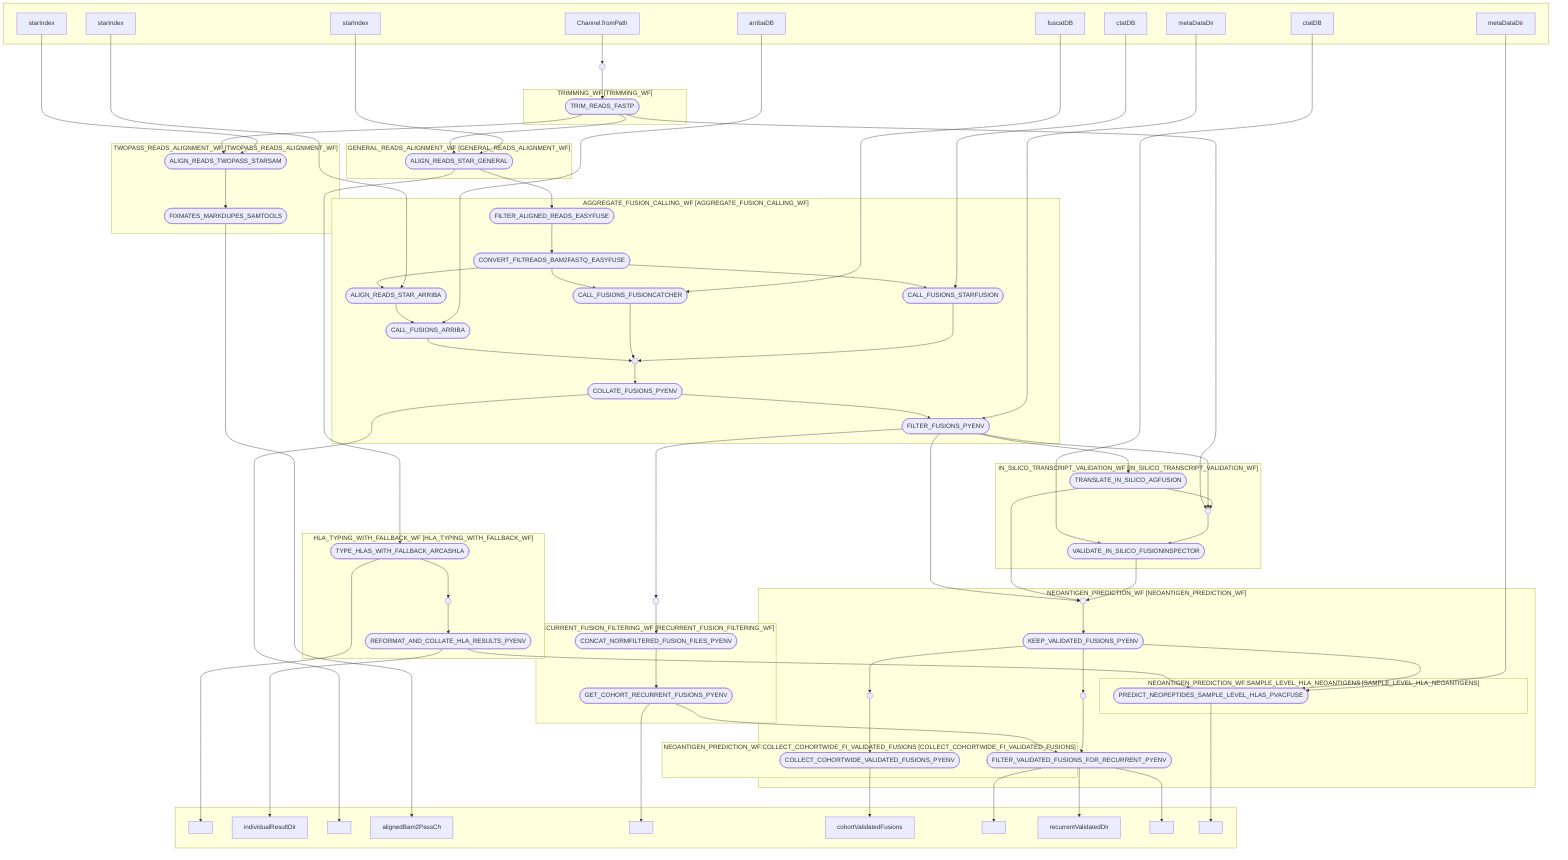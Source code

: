 flowchart TB
    subgraph " "
    v4["Channel.fromPath"]
    v16["starIndex"]
    v26["starIndex"]
    v28["arribaDB"]
    v30["fuscatDB"]
    v32["ctatDB"]
    v38["metaDataDir"]
    v40["starIndex"]
    v48["ctatDB"]
    v69["metaDataDir"]
    end
    subgraph "TRIMMING_WF [TRIMMING_WF]"
    v15(["TRIM_READS_FASTP"])
    end
    subgraph "GENERAL_READS_ALIGNMENT_WF [GENERAL_READS_ALIGNMENT_WF]"
    v17(["ALIGN_READS_STAR_GENERAL"])
    end
    subgraph "HLA_TYPING_WITH_FALLBACK_WF [HLA_TYPING_WITH_FALLBACK_WF]"
    v18(["TYPE_HLAS_WITH_FALLBACK_ARCASHLA"])
    v22(["REFORMAT_AND_COLLATE_HLA_RESULTS_PYENV"])
    v20(( ))
    end
    subgraph " "
    v19[" "]
    v23["individualResultDir"]
    v37[" "]
    v43["alignedBam2PassCh"]
    v53[" "]
    v60["cohortValidatedFusions"]
    v64[" "]
    v65["recurrentValidatedDir"]
    v66[" "]
    v71[" "]
    end
    subgraph "AGGREGATE_FUSION_CALLING_WF [AGGREGATE_FUSION_CALLING_WF]"
    v24(["FILTER_ALIGNED_READS_EASYFUSE"])
    v25(["CONVERT_FILTREADS_BAM2FASTQ_EASYFUSE"])
    v27(["ALIGN_READS_STAR_ARRIBA"])
    v29(["CALL_FUSIONS_ARRIBA"])
    v31(["CALL_FUSIONS_FUSIONCATCHER"])
    v33(["CALL_FUSIONS_STARFUSION"])
    v36(["COLLATE_FUSIONS_PYENV"])
    v39(["FILTER_FUSIONS_PYENV"])
    v34(( ))
    end
    subgraph "TWOPASS_READS_ALIGNMENT_WF [TWOPASS_READS_ALIGNMENT_WF]"
    v41(["ALIGN_READS_TWOPASS_STARSAM"])
    v42(["FIXMATES_MARKDUPES_SAMTOOLS"])
    end
    subgraph "IN_SILICO_TRANSCRIPT_VALIDATION_WF [IN_SILICO_TRANSCRIPT_VALIDATION_WF]"
    v44(["TRANSLATE_IN_SILICO_AGFUSION"])
    v49(["VALIDATE_IN_SILICO_FUSIONINSPECTOR"])
    v45(( ))
    end
    subgraph "RECURRENT_FUSION_FILTERING_WF [RECURRENT_FUSION_FILTERING_WF]"
    v51(["CONCAT_NORMFILTERED_FUSION_FILES_PYENV"])
    v52(["GET_COHORT_RECURRENT_FUSIONS_PYENV"])
    end
    subgraph "NEOANTIGEN_PREDICTION_WF [NEOANTIGEN_PREDICTION_WF]"
    v57(["KEEP_VALIDATED_FUSIONS_PYENV"])
    subgraph "NEOANTIGEN_PREDICTION_WF:COLLECT_COHORTWIDE_FI_VALIDATED_FUSIONS [COLLECT_COHORTWIDE_FI_VALIDATED_FUSIONS]"
    v59(["COLLECT_COHORTWIDE_VALIDATED_FUSIONS_PYENV"])
    end
    v63(["FILTER_VALIDATED_FUSIONS_FOR_RECURRENT_PYENV"])
    subgraph "NEOANTIGEN_PREDICTION_WF:SAMPLE_LEVEL_HLA_NEOANTIGENS [SAMPLE_LEVEL_HLA_NEOANTIGENS]"
    v70(["PREDICT_NEOPEPTIDES_SAMPLE_LEVEL_HLAS_PVACFUSE"])
    end
    v54(( ))
    v58(( ))
    v61(( ))
    end
    v5(( ))
    v50(( ))
    v4 --> v5
    v5 --> v15
    v15 --> v17
    v15 --> v41
    v15 --> v45
    v16 --> v17
    v17 --> v18
    v17 --> v24
    v18 --> v19
    v18 --> v20
    v20 --> v22
    v22 --> v70
    v22 --> v23
    v24 --> v25
    v25 --> v27
    v25 --> v31
    v25 --> v33
    v26 --> v27
    v27 --> v29
    v28 --> v29
    v29 --> v34
    v30 --> v31
    v31 --> v34
    v32 --> v33
    v33 --> v34
    v34 --> v36
    v36 --> v39
    v36 --> v37
    v38 --> v39
    v39 --> v44
    v39 --> v45
    v39 --> v50
    v39 --> v54
    v40 --> v41
    v41 --> v42
    v42 --> v43
    v44 --> v45
    v44 --> v54
    v48 --> v49
    v45 --> v49
    v49 --> v54
    v50 --> v51
    v51 --> v52
    v52 --> v63
    v52 --> v53
    v54 --> v57
    v57 --> v70
    v57 --> v58
    v57 --> v61
    v58 --> v59
    v59 --> v60
    v61 --> v63
    v63 --> v66
    v63 --> v65
    v63 --> v64
    v69 --> v70
    v70 --> v71